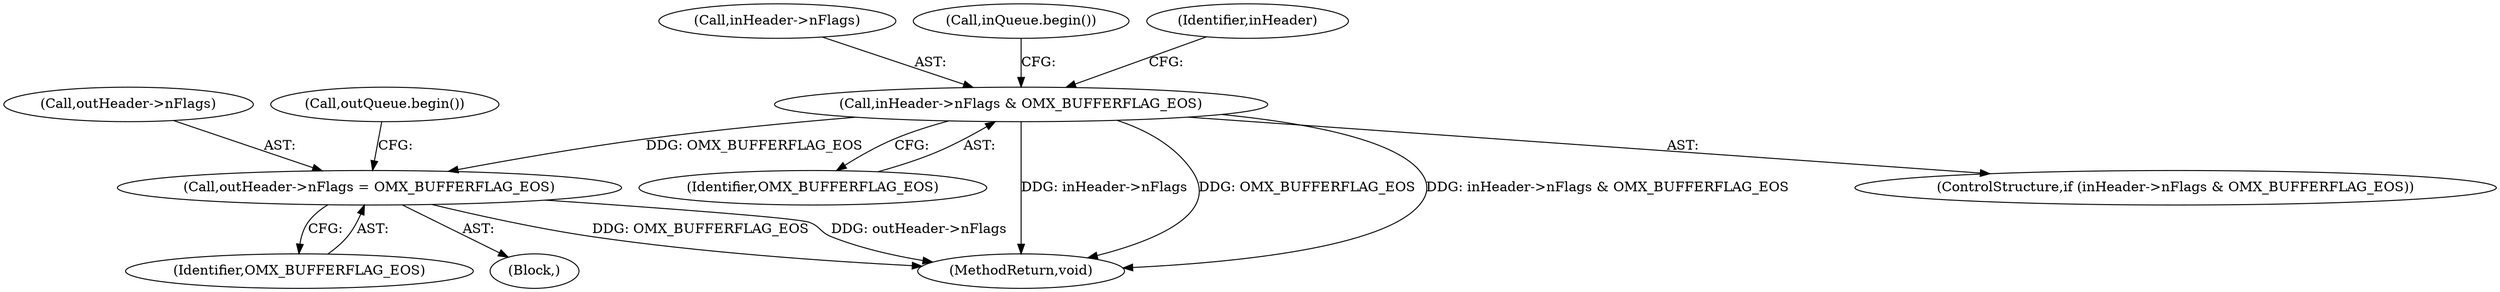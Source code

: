 digraph "0_Android_65756b4082cd79a2d99b2ccb5b392291fd53703f@pointer" {
"1000154" [label="(Call,inHeader->nFlags & OMX_BUFFERFLAG_EOS)"];
"1000174" [label="(Call,outHeader->nFlags = OMX_BUFFERFLAG_EOS)"];
"1000178" [label="(Identifier,OMX_BUFFERFLAG_EOS)"];
"1000174" [label="(Call,outHeader->nFlags = OMX_BUFFERFLAG_EOS)"];
"1000154" [label="(Call,inHeader->nFlags & OMX_BUFFERFLAG_EOS)"];
"1000159" [label="(Block,)"];
"1000155" [label="(Call,inHeader->nFlags)"];
"1000158" [label="(Identifier,OMX_BUFFERFLAG_EOS)"];
"1000161" [label="(Call,inQueue.begin())"];
"1000175" [label="(Call,outHeader->nFlags)"];
"1000192" [label="(Identifier,inHeader)"];
"1000556" [label="(MethodReturn,void)"];
"1000180" [label="(Call,outQueue.begin())"];
"1000153" [label="(ControlStructure,if (inHeader->nFlags & OMX_BUFFERFLAG_EOS))"];
"1000154" -> "1000153"  [label="AST: "];
"1000154" -> "1000158"  [label="CFG: "];
"1000155" -> "1000154"  [label="AST: "];
"1000158" -> "1000154"  [label="AST: "];
"1000161" -> "1000154"  [label="CFG: "];
"1000192" -> "1000154"  [label="CFG: "];
"1000154" -> "1000556"  [label="DDG: inHeader->nFlags"];
"1000154" -> "1000556"  [label="DDG: OMX_BUFFERFLAG_EOS"];
"1000154" -> "1000556"  [label="DDG: inHeader->nFlags & OMX_BUFFERFLAG_EOS"];
"1000154" -> "1000174"  [label="DDG: OMX_BUFFERFLAG_EOS"];
"1000174" -> "1000159"  [label="AST: "];
"1000174" -> "1000178"  [label="CFG: "];
"1000175" -> "1000174"  [label="AST: "];
"1000178" -> "1000174"  [label="AST: "];
"1000180" -> "1000174"  [label="CFG: "];
"1000174" -> "1000556"  [label="DDG: OMX_BUFFERFLAG_EOS"];
"1000174" -> "1000556"  [label="DDG: outHeader->nFlags"];
}
